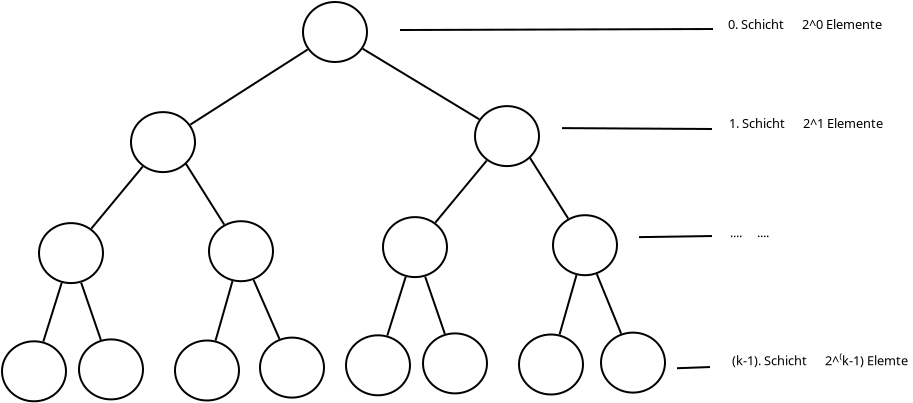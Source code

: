 <?xml version="1.0" encoding="UTF-8"?>
<dia:diagram xmlns:dia="http://www.lysator.liu.se/~alla/dia/">
  <dia:layer name="Hintergrund" visible="true" active="true">
    <dia:object type="Standard - Ellipse" version="0" id="O0">
      <dia:attribute name="obj_pos">
        <dia:point val="22.5,1.65"/>
      </dia:attribute>
      <dia:attribute name="obj_bb">
        <dia:rectangle val="22.45,1.6;25.75,4.7"/>
      </dia:attribute>
      <dia:attribute name="elem_corner">
        <dia:point val="22.5,1.65"/>
      </dia:attribute>
      <dia:attribute name="elem_width">
        <dia:real val="3.2"/>
      </dia:attribute>
      <dia:attribute name="elem_height">
        <dia:real val="3"/>
      </dia:attribute>
    </dia:object>
    <dia:object type="Standard - Ellipse" version="0" id="O1">
      <dia:attribute name="obj_pos">
        <dia:point val="13.9,7.155"/>
      </dia:attribute>
      <dia:attribute name="obj_bb">
        <dia:rectangle val="13.85,7.105;17.15,10.205"/>
      </dia:attribute>
      <dia:attribute name="elem_corner">
        <dia:point val="13.9,7.155"/>
      </dia:attribute>
      <dia:attribute name="elem_width">
        <dia:real val="3.2"/>
      </dia:attribute>
      <dia:attribute name="elem_height">
        <dia:real val="3"/>
      </dia:attribute>
    </dia:object>
    <dia:object type="Standard - Ellipse" version="0" id="O2">
      <dia:attribute name="obj_pos">
        <dia:point val="9.3,12.705"/>
      </dia:attribute>
      <dia:attribute name="obj_bb">
        <dia:rectangle val="9.25,12.655;12.55,15.755"/>
      </dia:attribute>
      <dia:attribute name="elem_corner">
        <dia:point val="9.3,12.705"/>
      </dia:attribute>
      <dia:attribute name="elem_width">
        <dia:real val="3.2"/>
      </dia:attribute>
      <dia:attribute name="elem_height">
        <dia:real val="3"/>
      </dia:attribute>
      <dia:attribute name="border_width">
        <dia:real val="0.1"/>
      </dia:attribute>
    </dia:object>
    <dia:object type="Standard - Ellipse" version="0" id="O3">
      <dia:attribute name="obj_pos">
        <dia:point val="17.8,12.61"/>
      </dia:attribute>
      <dia:attribute name="obj_bb">
        <dia:rectangle val="17.75,12.56;21.05,15.66"/>
      </dia:attribute>
      <dia:attribute name="elem_corner">
        <dia:point val="17.8,12.61"/>
      </dia:attribute>
      <dia:attribute name="elem_width">
        <dia:real val="3.2"/>
      </dia:attribute>
      <dia:attribute name="elem_height">
        <dia:real val="3"/>
      </dia:attribute>
    </dia:object>
    <dia:object type="Standard - Ellipse" version="0" id="O4">
      <dia:attribute name="obj_pos">
        <dia:point val="7.45,18.615"/>
      </dia:attribute>
      <dia:attribute name="obj_bb">
        <dia:rectangle val="7.4,18.565;10.7,21.665"/>
      </dia:attribute>
      <dia:attribute name="elem_corner">
        <dia:point val="7.45,18.615"/>
      </dia:attribute>
      <dia:attribute name="elem_width">
        <dia:real val="3.2"/>
      </dia:attribute>
      <dia:attribute name="elem_height">
        <dia:real val="3"/>
      </dia:attribute>
    </dia:object>
    <dia:object type="Standard - Ellipse" version="0" id="O5">
      <dia:attribute name="obj_pos">
        <dia:point val="11.3,18.52"/>
      </dia:attribute>
      <dia:attribute name="obj_bb">
        <dia:rectangle val="11.25,18.47;14.55,21.57"/>
      </dia:attribute>
      <dia:attribute name="elem_corner">
        <dia:point val="11.3,18.52"/>
      </dia:attribute>
      <dia:attribute name="elem_width">
        <dia:real val="3.2"/>
      </dia:attribute>
      <dia:attribute name="elem_height">
        <dia:real val="3"/>
      </dia:attribute>
    </dia:object>
    <dia:object type="Standard - Ellipse" version="0" id="O6">
      <dia:attribute name="obj_pos">
        <dia:point val="16.1,18.575"/>
      </dia:attribute>
      <dia:attribute name="obj_bb">
        <dia:rectangle val="16.05,18.525;19.35,21.625"/>
      </dia:attribute>
      <dia:attribute name="elem_corner">
        <dia:point val="16.1,18.575"/>
      </dia:attribute>
      <dia:attribute name="elem_width">
        <dia:real val="3.2"/>
      </dia:attribute>
      <dia:attribute name="elem_height">
        <dia:real val="3"/>
      </dia:attribute>
    </dia:object>
    <dia:object type="Standard - Ellipse" version="0" id="O7">
      <dia:attribute name="obj_pos">
        <dia:point val="20.35,18.43"/>
      </dia:attribute>
      <dia:attribute name="obj_bb">
        <dia:rectangle val="20.3,18.38;23.6,21.48"/>
      </dia:attribute>
      <dia:attribute name="elem_corner">
        <dia:point val="20.35,18.43"/>
      </dia:attribute>
      <dia:attribute name="elem_width">
        <dia:real val="3.2"/>
      </dia:attribute>
      <dia:attribute name="elem_height">
        <dia:real val="3"/>
      </dia:attribute>
    </dia:object>
    <dia:object type="Standard - Line" version="0" id="O8">
      <dia:attribute name="obj_pos">
        <dia:point val="24.1,3.15"/>
      </dia:attribute>
      <dia:attribute name="obj_bb">
        <dia:rectangle val="24.1,3.15;24.1,3.15"/>
      </dia:attribute>
      <dia:attribute name="conn_endpoints">
        <dia:point val="24.1,3.15"/>
        <dia:point val="24.1,3.15"/>
      </dia:attribute>
      <dia:attribute name="numcp">
        <dia:int val="1"/>
      </dia:attribute>
      <dia:connections>
        <dia:connection handle="0" to="O0" connection="8"/>
        <dia:connection handle="1" to="O0" connection="8"/>
      </dia:connections>
    </dia:object>
    <dia:object type="Standard - Line" version="0" id="O9">
      <dia:attribute name="obj_pos">
        <dia:point val="24.1,3.15"/>
      </dia:attribute>
      <dia:attribute name="obj_bb">
        <dia:rectangle val="24.1,3.15;24.1,3.15"/>
      </dia:attribute>
      <dia:attribute name="conn_endpoints">
        <dia:point val="24.1,3.15"/>
        <dia:point val="24.1,3.15"/>
      </dia:attribute>
      <dia:attribute name="numcp">
        <dia:int val="1"/>
      </dia:attribute>
      <dia:connections>
        <dia:connection handle="0" to="O0" connection="8"/>
        <dia:connection handle="1" to="O0" connection="8"/>
      </dia:connections>
    </dia:object>
    <dia:object type="Standard - Line" version="0" id="O10">
      <dia:attribute name="obj_pos">
        <dia:point val="16.863,7.782"/>
      </dia:attribute>
      <dia:attribute name="obj_bb">
        <dia:rectangle val="16.794,3.954;22.806,7.851"/>
      </dia:attribute>
      <dia:attribute name="conn_endpoints">
        <dia:point val="16.863,7.782"/>
        <dia:point val="22.737,4.023"/>
      </dia:attribute>
      <dia:attribute name="numcp">
        <dia:int val="1"/>
      </dia:attribute>
      <dia:connections>
        <dia:connection handle="0" to="O1" connection="8"/>
        <dia:connection handle="1" to="O0" connection="8"/>
      </dia:connections>
    </dia:object>
    <dia:object type="Standard - Line" version="0" id="O11">
      <dia:attribute name="obj_pos">
        <dia:point val="14.486,9.878"/>
      </dia:attribute>
      <dia:attribute name="obj_bb">
        <dia:rectangle val="11.843,9.807;14.557,13.053"/>
      </dia:attribute>
      <dia:attribute name="conn_endpoints">
        <dia:point val="14.486,9.878"/>
        <dia:point val="11.914,12.982"/>
      </dia:attribute>
      <dia:attribute name="numcp">
        <dia:int val="1"/>
      </dia:attribute>
      <dia:connections>
        <dia:connection handle="0" to="O1" connection="8"/>
        <dia:connection handle="1" to="O2" connection="8"/>
      </dia:connections>
    </dia:object>
    <dia:object type="Standard - Line" version="0" id="O12">
      <dia:attribute name="obj_pos">
        <dia:point val="16.631,9.716"/>
      </dia:attribute>
      <dia:attribute name="obj_bb">
        <dia:rectangle val="16.562,9.647;18.629,12.847"/>
      </dia:attribute>
      <dia:attribute name="conn_endpoints">
        <dia:point val="16.631,9.716"/>
        <dia:point val="18.561,12.777"/>
      </dia:attribute>
      <dia:attribute name="numcp">
        <dia:int val="1"/>
      </dia:attribute>
      <dia:connections>
        <dia:connection handle="0" to="O1" connection="7"/>
        <dia:connection handle="1" to="O3" connection="8"/>
      </dia:connections>
    </dia:object>
    <dia:object type="Standard - Line" version="0" id="O13">
      <dia:attribute name="obj_pos">
        <dia:point val="10.435,15.692"/>
      </dia:attribute>
      <dia:attribute name="obj_bb">
        <dia:rectangle val="9.453,15.629;10.497,18.691"/>
      </dia:attribute>
      <dia:attribute name="conn_endpoints">
        <dia:point val="10.435,15.692"/>
        <dia:point val="9.515,18.628"/>
      </dia:attribute>
      <dia:attribute name="numcp">
        <dia:int val="1"/>
      </dia:attribute>
      <dia:connections>
        <dia:connection handle="0" to="O2" connection="8"/>
        <dia:connection handle="1" to="O4" connection="8"/>
      </dia:connections>
    </dia:object>
    <dia:object type="Standard - Line" version="0" id="O14">
      <dia:attribute name="obj_pos">
        <dia:point val="10.9,14.205"/>
      </dia:attribute>
      <dia:attribute name="obj_bb">
        <dia:rectangle val="10.9,14.205;10.9,14.205"/>
      </dia:attribute>
      <dia:attribute name="conn_endpoints">
        <dia:point val="10.9,14.205"/>
        <dia:point val="10.9,14.205"/>
      </dia:attribute>
      <dia:attribute name="numcp">
        <dia:int val="1"/>
      </dia:attribute>
      <dia:connections>
        <dia:connection handle="0" to="O2" connection="8"/>
        <dia:connection handle="1" to="O2" connection="8"/>
      </dia:connections>
    </dia:object>
    <dia:object type="Standard - Line" version="0" id="O15">
      <dia:attribute name="obj_pos">
        <dia:point val="11.407,15.679"/>
      </dia:attribute>
      <dia:attribute name="obj_bb">
        <dia:rectangle val="11.344,15.616;12.457,18.609"/>
      </dia:attribute>
      <dia:attribute name="conn_endpoints">
        <dia:point val="11.407,15.679"/>
        <dia:point val="12.393,18.546"/>
      </dia:attribute>
      <dia:attribute name="numcp">
        <dia:int val="1"/>
      </dia:attribute>
      <dia:connections>
        <dia:connection handle="0" to="O2" connection="8"/>
        <dia:connection handle="1" to="O5" connection="8"/>
      </dia:connections>
    </dia:object>
    <dia:object type="Standard - Line" version="0" id="O16">
      <dia:attribute name="obj_pos">
        <dia:point val="20.028,15.543"/>
      </dia:attribute>
      <dia:attribute name="obj_bb">
        <dia:rectangle val="19.962,15.477;21.388,18.563"/>
      </dia:attribute>
      <dia:attribute name="conn_endpoints">
        <dia:point val="20.028,15.543"/>
        <dia:point val="21.322,18.497"/>
      </dia:attribute>
      <dia:attribute name="numcp">
        <dia:int val="1"/>
      </dia:attribute>
      <dia:connections>
        <dia:connection handle="0" to="O3" connection="8"/>
        <dia:connection handle="1" to="O7" connection="8"/>
      </dia:connections>
    </dia:object>
    <dia:object type="Standard - Line" version="0" id="O17">
      <dia:attribute name="obj_pos">
        <dia:point val="18.973,15.607"/>
      </dia:attribute>
      <dia:attribute name="obj_bb">
        <dia:rectangle val="18.065,15.546;19.035,18.639"/>
      </dia:attribute>
      <dia:attribute name="conn_endpoints">
        <dia:point val="18.973,15.607"/>
        <dia:point val="18.127,18.578"/>
      </dia:attribute>
      <dia:attribute name="numcp">
        <dia:int val="1"/>
      </dia:attribute>
      <dia:connections>
        <dia:connection handle="0" to="O3" connection="8"/>
        <dia:connection handle="1" to="O6" connection="8"/>
      </dia:connections>
    </dia:object>
    <dia:object type="Standard - Ellipse" version="0" id="O18">
      <dia:attribute name="obj_pos">
        <dia:point val="31.1,6.855"/>
      </dia:attribute>
      <dia:attribute name="obj_bb">
        <dia:rectangle val="31.05,6.805;34.35,9.905"/>
      </dia:attribute>
      <dia:attribute name="elem_corner">
        <dia:point val="31.1,6.855"/>
      </dia:attribute>
      <dia:attribute name="elem_width">
        <dia:real val="3.2"/>
      </dia:attribute>
      <dia:attribute name="elem_height">
        <dia:real val="3"/>
      </dia:attribute>
    </dia:object>
    <dia:object type="Standard - Ellipse" version="0" id="O19">
      <dia:attribute name="obj_pos">
        <dia:point val="26.5,12.405"/>
      </dia:attribute>
      <dia:attribute name="obj_bb">
        <dia:rectangle val="26.45,12.355;29.75,15.455"/>
      </dia:attribute>
      <dia:attribute name="elem_corner">
        <dia:point val="26.5,12.405"/>
      </dia:attribute>
      <dia:attribute name="elem_width">
        <dia:real val="3.2"/>
      </dia:attribute>
      <dia:attribute name="elem_height">
        <dia:real val="3"/>
      </dia:attribute>
    </dia:object>
    <dia:object type="Standard - Ellipse" version="0" id="O20">
      <dia:attribute name="obj_pos">
        <dia:point val="35,12.31"/>
      </dia:attribute>
      <dia:attribute name="obj_bb">
        <dia:rectangle val="34.95,12.26;38.25,15.36"/>
      </dia:attribute>
      <dia:attribute name="elem_corner">
        <dia:point val="35,12.31"/>
      </dia:attribute>
      <dia:attribute name="elem_width">
        <dia:real val="3.2"/>
      </dia:attribute>
      <dia:attribute name="elem_height">
        <dia:real val="3"/>
      </dia:attribute>
    </dia:object>
    <dia:object type="Standard - Ellipse" version="0" id="O21">
      <dia:attribute name="obj_pos">
        <dia:point val="24.65,18.315"/>
      </dia:attribute>
      <dia:attribute name="obj_bb">
        <dia:rectangle val="24.6,18.265;27.9,21.365"/>
      </dia:attribute>
      <dia:attribute name="elem_corner">
        <dia:point val="24.65,18.315"/>
      </dia:attribute>
      <dia:attribute name="elem_width">
        <dia:real val="3.2"/>
      </dia:attribute>
      <dia:attribute name="elem_height">
        <dia:real val="3"/>
      </dia:attribute>
    </dia:object>
    <dia:object type="Standard - Ellipse" version="0" id="O22">
      <dia:attribute name="obj_pos">
        <dia:point val="28.5,18.22"/>
      </dia:attribute>
      <dia:attribute name="obj_bb">
        <dia:rectangle val="28.45,18.17;31.75,21.27"/>
      </dia:attribute>
      <dia:attribute name="elem_corner">
        <dia:point val="28.5,18.22"/>
      </dia:attribute>
      <dia:attribute name="elem_width">
        <dia:real val="3.2"/>
      </dia:attribute>
      <dia:attribute name="elem_height">
        <dia:real val="3"/>
      </dia:attribute>
    </dia:object>
    <dia:object type="Standard - Ellipse" version="0" id="O23">
      <dia:attribute name="obj_pos">
        <dia:point val="33.3,18.275"/>
      </dia:attribute>
      <dia:attribute name="obj_bb">
        <dia:rectangle val="33.25,18.225;36.55,21.325"/>
      </dia:attribute>
      <dia:attribute name="elem_corner">
        <dia:point val="33.3,18.275"/>
      </dia:attribute>
      <dia:attribute name="elem_width">
        <dia:real val="3.2"/>
      </dia:attribute>
      <dia:attribute name="elem_height">
        <dia:real val="3"/>
      </dia:attribute>
    </dia:object>
    <dia:object type="Standard - Ellipse" version="0" id="O24">
      <dia:attribute name="obj_pos">
        <dia:point val="37.4,18.18"/>
      </dia:attribute>
      <dia:attribute name="obj_bb">
        <dia:rectangle val="37.35,18.13;40.65,21.23"/>
      </dia:attribute>
      <dia:attribute name="elem_corner">
        <dia:point val="37.4,18.18"/>
      </dia:attribute>
      <dia:attribute name="elem_width">
        <dia:real val="3.2"/>
      </dia:attribute>
      <dia:attribute name="elem_height">
        <dia:real val="3"/>
      </dia:attribute>
    </dia:object>
    <dia:object type="Standard - Line" version="0" id="O25">
      <dia:attribute name="obj_pos">
        <dia:point val="31.686,9.578"/>
      </dia:attribute>
      <dia:attribute name="obj_bb">
        <dia:rectangle val="29.043,9.507;31.757,12.752"/>
      </dia:attribute>
      <dia:attribute name="conn_endpoints">
        <dia:point val="31.686,9.578"/>
        <dia:point val="29.113,12.682"/>
      </dia:attribute>
      <dia:attribute name="numcp">
        <dia:int val="1"/>
      </dia:attribute>
      <dia:connections>
        <dia:connection handle="0" to="O18" connection="8"/>
        <dia:connection handle="1" to="O19" connection="8"/>
      </dia:connections>
    </dia:object>
    <dia:object type="Standard - Line" version="0" id="O26">
      <dia:attribute name="obj_pos">
        <dia:point val="33.831,9.416"/>
      </dia:attribute>
      <dia:attribute name="obj_bb">
        <dia:rectangle val="33.762,9.347;35.829,12.546"/>
      </dia:attribute>
      <dia:attribute name="conn_endpoints">
        <dia:point val="33.831,9.416"/>
        <dia:point val="35.761,12.477"/>
      </dia:attribute>
      <dia:attribute name="numcp">
        <dia:int val="1"/>
      </dia:attribute>
      <dia:connections>
        <dia:connection handle="0" to="O18" connection="7"/>
        <dia:connection handle="1" to="O20" connection="8"/>
      </dia:connections>
    </dia:object>
    <dia:object type="Standard - Line" version="0" id="O27">
      <dia:attribute name="obj_pos">
        <dia:point val="27.635,15.392"/>
      </dia:attribute>
      <dia:attribute name="obj_bb">
        <dia:rectangle val="26.653,15.329;27.697,18.391"/>
      </dia:attribute>
      <dia:attribute name="conn_endpoints">
        <dia:point val="27.635,15.392"/>
        <dia:point val="26.715,18.328"/>
      </dia:attribute>
      <dia:attribute name="numcp">
        <dia:int val="1"/>
      </dia:attribute>
      <dia:connections>
        <dia:connection handle="0" to="O19" connection="8"/>
        <dia:connection handle="1" to="O21" connection="8"/>
      </dia:connections>
    </dia:object>
    <dia:object type="Standard - Line" version="0" id="O28">
      <dia:attribute name="obj_pos">
        <dia:point val="28.607,15.379"/>
      </dia:attribute>
      <dia:attribute name="obj_bb">
        <dia:rectangle val="28.544,15.316;29.657,18.309"/>
      </dia:attribute>
      <dia:attribute name="conn_endpoints">
        <dia:point val="28.607,15.379"/>
        <dia:point val="29.593,18.246"/>
      </dia:attribute>
      <dia:attribute name="numcp">
        <dia:int val="1"/>
      </dia:attribute>
      <dia:connections>
        <dia:connection handle="0" to="O19" connection="8"/>
        <dia:connection handle="1" to="O22" connection="8"/>
      </dia:connections>
    </dia:object>
    <dia:object type="Standard - Line" version="0" id="O29">
      <dia:attribute name="obj_pos">
        <dia:point val="37.191,15.256"/>
      </dia:attribute>
      <dia:attribute name="obj_bb">
        <dia:rectangle val="37.126,15.191;38.474,18.299"/>
      </dia:attribute>
      <dia:attribute name="conn_endpoints">
        <dia:point val="37.191,15.256"/>
        <dia:point val="38.409,18.234"/>
      </dia:attribute>
      <dia:attribute name="numcp">
        <dia:int val="1"/>
      </dia:attribute>
      <dia:connections>
        <dia:connection handle="0" to="O20" connection="8"/>
        <dia:connection handle="1" to="O24" connection="8"/>
      </dia:connections>
    </dia:object>
    <dia:object type="Standard - Line" version="0" id="O30">
      <dia:attribute name="obj_pos">
        <dia:point val="36.173,15.307"/>
      </dia:attribute>
      <dia:attribute name="obj_bb">
        <dia:rectangle val="35.265,15.246;36.235,18.339"/>
      </dia:attribute>
      <dia:attribute name="conn_endpoints">
        <dia:point val="36.173,15.307"/>
        <dia:point val="35.327,18.278"/>
      </dia:attribute>
      <dia:attribute name="numcp">
        <dia:int val="1"/>
      </dia:attribute>
      <dia:connections>
        <dia:connection handle="0" to="O20" connection="8"/>
        <dia:connection handle="1" to="O23" connection="8"/>
      </dia:connections>
    </dia:object>
    <dia:object type="Standard - Line" version="0" id="O31">
      <dia:attribute name="obj_pos">
        <dia:point val="24.1,3.15"/>
      </dia:attribute>
      <dia:attribute name="obj_bb">
        <dia:rectangle val="24.1,3.15;24.1,3.15"/>
      </dia:attribute>
      <dia:attribute name="conn_endpoints">
        <dia:point val="24.1,3.15"/>
        <dia:point val="24.1,3.15"/>
      </dia:attribute>
      <dia:attribute name="numcp">
        <dia:int val="1"/>
      </dia:attribute>
      <dia:connections>
        <dia:connection handle="0" to="O0" connection="8"/>
        <dia:connection handle="1" to="O0" connection="8"/>
      </dia:connections>
    </dia:object>
    <dia:object type="Standard - Line" version="0" id="O32">
      <dia:attribute name="obj_pos">
        <dia:point val="25.487,3.989"/>
      </dia:attribute>
      <dia:attribute name="obj_bb">
        <dia:rectangle val="25.418,3.921;31.382,7.584"/>
      </dia:attribute>
      <dia:attribute name="conn_endpoints">
        <dia:point val="25.487,3.989"/>
        <dia:point val="31.313,7.516"/>
      </dia:attribute>
      <dia:attribute name="numcp">
        <dia:int val="1"/>
      </dia:attribute>
      <dia:connections>
        <dia:connection handle="0" to="O0" connection="8"/>
        <dia:connection handle="1" to="O18" connection="8"/>
      </dia:connections>
    </dia:object>
    <dia:object type="Standard - Line" version="0" id="O33">
      <dia:attribute name="obj_pos">
        <dia:point val="27.35,3.05"/>
      </dia:attribute>
      <dia:attribute name="obj_bb">
        <dia:rectangle val="27.3,2.95;43.05,3.1"/>
      </dia:attribute>
      <dia:attribute name="conn_endpoints">
        <dia:point val="27.35,3.05"/>
        <dia:point val="43,3"/>
      </dia:attribute>
      <dia:attribute name="numcp">
        <dia:int val="1"/>
      </dia:attribute>
    </dia:object>
    <dia:object type="Standard - Line" version="0" id="O34">
      <dia:attribute name="obj_pos">
        <dia:point val="35.45,7.955"/>
      </dia:attribute>
      <dia:attribute name="obj_bb">
        <dia:rectangle val="35.4,7.905;43.0,8.05"/>
      </dia:attribute>
      <dia:attribute name="conn_endpoints">
        <dia:point val="35.45,7.955"/>
        <dia:point val="42.95,8"/>
      </dia:attribute>
      <dia:attribute name="numcp">
        <dia:int val="1"/>
      </dia:attribute>
    </dia:object>
    <dia:object type="Standard - Line" version="0" id="O35">
      <dia:attribute name="obj_pos">
        <dia:point val="39.301,13.406"/>
      </dia:attribute>
      <dia:attribute name="obj_bb">
        <dia:rectangle val="39.25,13.299;43.001,13.456"/>
      </dia:attribute>
      <dia:attribute name="conn_endpoints">
        <dia:point val="39.301,13.406"/>
        <dia:point val="42.95,13.35"/>
      </dia:attribute>
      <dia:attribute name="numcp">
        <dia:int val="1"/>
      </dia:attribute>
    </dia:object>
    <dia:object type="Standard - Line" version="0" id="O36">
      <dia:attribute name="obj_pos">
        <dia:point val="41.2,19.961"/>
      </dia:attribute>
      <dia:attribute name="obj_bb">
        <dia:rectangle val="41.148,19.848;42.902,20.013"/>
      </dia:attribute>
      <dia:attribute name="conn_endpoints">
        <dia:point val="41.2,19.961"/>
        <dia:point val="42.85,19.9"/>
      </dia:attribute>
      <dia:attribute name="numcp">
        <dia:int val="1"/>
      </dia:attribute>
    </dia:object>
    <dia:object type="Standard - Text" version="1" id="O37">
      <dia:attribute name="obj_pos">
        <dia:point val="43.75,3"/>
      </dia:attribute>
      <dia:attribute name="obj_bb">
        <dia:rectangle val="43.75,2.386;52.746,3.187"/>
      </dia:attribute>
      <dia:attribute name="text">
        <dia:composite type="text">
          <dia:attribute name="string">
            <dia:string>#0. Schicht      2^0 Elemente#</dia:string>
          </dia:attribute>
          <dia:attribute name="font">
            <dia:font family="sans" style="0" name="Helvetica"/>
          </dia:attribute>
          <dia:attribute name="height">
            <dia:real val="0.8"/>
          </dia:attribute>
          <dia:attribute name="pos">
            <dia:point val="43.75,3"/>
          </dia:attribute>
          <dia:attribute name="color">
            <dia:color val="#000000"/>
          </dia:attribute>
          <dia:attribute name="alignment">
            <dia:enum val="0"/>
          </dia:attribute>
        </dia:composite>
      </dia:attribute>
      <dia:attribute name="valign">
        <dia:enum val="3"/>
      </dia:attribute>
    </dia:object>
    <dia:object type="Standard - Text" version="1" id="O38">
      <dia:attribute name="obj_pos">
        <dia:point val="43.8,7.955"/>
      </dia:attribute>
      <dia:attribute name="obj_bb">
        <dia:rectangle val="43.8,7.341;52.796,8.142"/>
      </dia:attribute>
      <dia:attribute name="text">
        <dia:composite type="text">
          <dia:attribute name="string">
            <dia:string>#1. Schicht      2^1 Elemente#</dia:string>
          </dia:attribute>
          <dia:attribute name="font">
            <dia:font family="sans" style="0" name="Helvetica"/>
          </dia:attribute>
          <dia:attribute name="height">
            <dia:real val="0.8"/>
          </dia:attribute>
          <dia:attribute name="pos">
            <dia:point val="43.8,7.955"/>
          </dia:attribute>
          <dia:attribute name="color">
            <dia:color val="#000000"/>
          </dia:attribute>
          <dia:attribute name="alignment">
            <dia:enum val="0"/>
          </dia:attribute>
        </dia:composite>
      </dia:attribute>
      <dia:attribute name="valign">
        <dia:enum val="3"/>
      </dia:attribute>
    </dia:object>
    <dia:object type="Standard - Text" version="1" id="O39">
      <dia:attribute name="obj_pos">
        <dia:point val="43.85,13.41"/>
      </dia:attribute>
      <dia:attribute name="obj_bb">
        <dia:rectangle val="43.85,12.796;46.501,13.597"/>
      </dia:attribute>
      <dia:attribute name="text">
        <dia:composite type="text">
          <dia:attribute name="string">
            <dia:string>#....     ....#</dia:string>
          </dia:attribute>
          <dia:attribute name="font">
            <dia:font family="sans" style="0" name="Helvetica"/>
          </dia:attribute>
          <dia:attribute name="height">
            <dia:real val="0.8"/>
          </dia:attribute>
          <dia:attribute name="pos">
            <dia:point val="43.85,13.41"/>
          </dia:attribute>
          <dia:attribute name="color">
            <dia:color val="#000000"/>
          </dia:attribute>
          <dia:attribute name="alignment">
            <dia:enum val="0"/>
          </dia:attribute>
        </dia:composite>
      </dia:attribute>
      <dia:attribute name="valign">
        <dia:enum val="3"/>
      </dia:attribute>
    </dia:object>
    <dia:object type="Standard - Text" version="1" id="O40">
      <dia:attribute name="obj_pos">
        <dia:point val="43.95,19.815"/>
      </dia:attribute>
      <dia:attribute name="obj_bb">
        <dia:rectangle val="43.95,19.13;54.212,19.988"/>
      </dia:attribute>
      <dia:attribute name="text">
        <dia:composite type="text">
          <dia:attribute name="string">
            <dia:string>#(k-1). Schicht      2^⁽k-1) Elemte#</dia:string>
          </dia:attribute>
          <dia:attribute name="font">
            <dia:font family="sans" style="0" name="Helvetica"/>
          </dia:attribute>
          <dia:attribute name="height">
            <dia:real val="0.8"/>
          </dia:attribute>
          <dia:attribute name="pos">
            <dia:point val="43.95,19.815"/>
          </dia:attribute>
          <dia:attribute name="color">
            <dia:color val="#000000"/>
          </dia:attribute>
          <dia:attribute name="alignment">
            <dia:enum val="0"/>
          </dia:attribute>
        </dia:composite>
      </dia:attribute>
      <dia:attribute name="valign">
        <dia:enum val="3"/>
      </dia:attribute>
    </dia:object>
  </dia:layer>
</dia:diagram>
